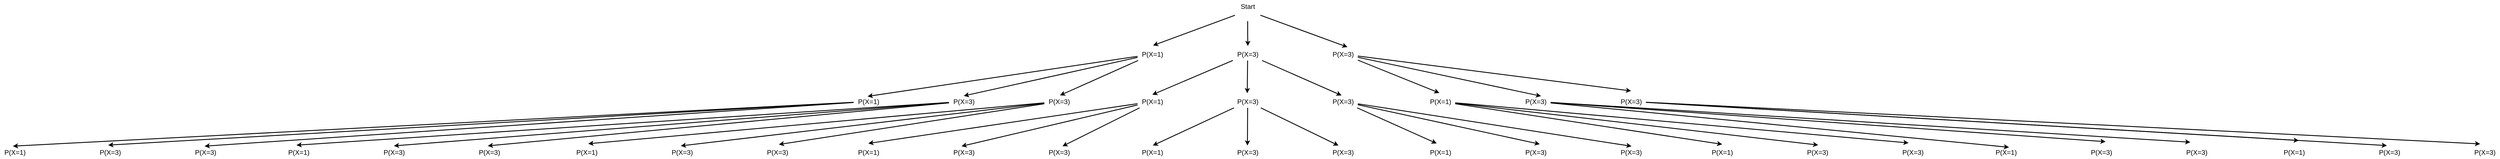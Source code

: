 <mxfile version="24.6.4" type="device">
  <diagram name="Seite-1" id="1O5NaVs8vHWC_d2TGLpn">
    <mxGraphModel dx="6655" dy="1845" grid="1" gridSize="10" guides="1" tooltips="1" connect="1" arrows="1" fold="1" page="1" pageScale="1" pageWidth="1169" pageHeight="827" math="0" shadow="0">
      <root>
        <mxCell id="0" />
        <mxCell id="1" parent="0" />
        <mxCell id="fI5FSbqcZS7DiGbng6kX-1" value="&lt;font style=&quot;font-size: 16px;&quot;&gt;Start&lt;/font&gt;&lt;div style=&quot;font-size: 16px;&quot;&gt;&lt;br style=&quot;font-size: 16px;&quot;&gt;&lt;/div&gt;" style="text;html=1;align=center;verticalAlign=middle;resizable=0;points=[];autosize=1;strokeColor=none;fillColor=none;fontSize=16;strokeWidth=2;" vertex="1" parent="1">
          <mxGeometry x="555" y="75" width="60" height="50" as="geometry" />
        </mxCell>
        <mxCell id="fI5FSbqcZS7DiGbng6kX-3" value="P(X=1)" style="text;html=1;align=center;verticalAlign=middle;resizable=0;points=[];autosize=1;strokeColor=none;fillColor=none;fontSize=16;strokeWidth=2;" vertex="1" parent="1">
          <mxGeometry x="325" y="188" width="70" height="30" as="geometry" />
        </mxCell>
        <mxCell id="fI5FSbqcZS7DiGbng6kX-4" value="P(X=3)" style="text;html=1;align=center;verticalAlign=middle;resizable=0;points=[];autosize=1;strokeColor=none;fillColor=none;fontSize=16;strokeWidth=2;" vertex="1" parent="1">
          <mxGeometry x="550" y="188" width="70" height="30" as="geometry" />
        </mxCell>
        <mxCell id="fI5FSbqcZS7DiGbng6kX-56" style="rounded=0;orthogonalLoop=1;jettySize=auto;html=1;strokeWidth=2;" edge="1" parent="1" source="fI5FSbqcZS7DiGbng6kX-5">
          <mxGeometry relative="1" as="geometry">
            <mxPoint x="1490" y="290" as="targetPoint" />
          </mxGeometry>
        </mxCell>
        <mxCell id="fI5FSbqcZS7DiGbng6kX-5" value="P(X=3)" style="text;html=1;align=center;verticalAlign=middle;resizable=0;points=[];autosize=1;strokeColor=none;fillColor=none;fontSize=16;strokeWidth=2;" vertex="1" parent="1">
          <mxGeometry x="775" y="188" width="70" height="30" as="geometry" />
        </mxCell>
        <mxCell id="fI5FSbqcZS7DiGbng6kX-7" value="P(X=1)" style="text;html=1;align=center;verticalAlign=middle;resizable=0;points=[];autosize=1;strokeColor=none;fillColor=none;fontSize=16;strokeWidth=2;" vertex="1" parent="1">
          <mxGeometry x="325" y="300" width="70" height="30" as="geometry" />
        </mxCell>
        <mxCell id="fI5FSbqcZS7DiGbng6kX-8" value="P(X=3)" style="text;html=1;align=center;verticalAlign=middle;resizable=0;points=[];autosize=1;strokeColor=none;fillColor=none;fontSize=16;strokeWidth=2;" vertex="1" parent="1">
          <mxGeometry x="550" y="300" width="70" height="30" as="geometry" />
        </mxCell>
        <mxCell id="fI5FSbqcZS7DiGbng6kX-9" value="P(X=3)" style="text;html=1;align=center;verticalAlign=middle;resizable=0;points=[];autosize=1;strokeColor=none;fillColor=none;fontSize=16;strokeWidth=2;" vertex="1" parent="1">
          <mxGeometry x="775" y="300" width="70" height="30" as="geometry" />
        </mxCell>
        <mxCell id="fI5FSbqcZS7DiGbng6kX-10" value="P(X=1)" style="text;html=1;align=center;verticalAlign=middle;resizable=0;points=[];autosize=1;strokeColor=none;fillColor=none;fontSize=16;strokeWidth=2;" vertex="1" parent="1">
          <mxGeometry x="1005" y="300" width="70" height="30" as="geometry" />
        </mxCell>
        <mxCell id="fI5FSbqcZS7DiGbng6kX-11" value="P(X=3)" style="text;html=1;align=center;verticalAlign=middle;resizable=0;points=[];autosize=1;strokeColor=none;fillColor=none;fontSize=16;strokeWidth=2;" vertex="1" parent="1">
          <mxGeometry x="1230" y="300" width="70" height="30" as="geometry" />
        </mxCell>
        <mxCell id="fI5FSbqcZS7DiGbng6kX-12" value="P(X=3)" style="text;html=1;align=center;verticalAlign=middle;resizable=0;points=[];autosize=1;strokeColor=none;fillColor=none;fontSize=16;strokeWidth=2;" vertex="1" parent="1">
          <mxGeometry x="1455" y="300" width="70" height="30" as="geometry" />
        </mxCell>
        <mxCell id="fI5FSbqcZS7DiGbng6kX-13" value="P(X=1)" style="text;html=1;align=center;verticalAlign=middle;resizable=0;points=[];autosize=1;strokeColor=none;fillColor=none;fontSize=16;strokeWidth=2;" vertex="1" parent="1">
          <mxGeometry x="-345" y="300" width="70" height="30" as="geometry" />
        </mxCell>
        <mxCell id="fI5FSbqcZS7DiGbng6kX-14" value="P(X=3)" style="text;html=1;align=center;verticalAlign=middle;resizable=0;points=[];autosize=1;strokeColor=none;fillColor=none;fontSize=16;strokeWidth=2;" vertex="1" parent="1">
          <mxGeometry x="-120" y="300" width="70" height="30" as="geometry" />
        </mxCell>
        <mxCell id="fI5FSbqcZS7DiGbng6kX-15" value="P(X=3)" style="text;html=1;align=center;verticalAlign=middle;resizable=0;points=[];autosize=1;strokeColor=none;fillColor=none;fontSize=16;strokeWidth=2;" vertex="1" parent="1">
          <mxGeometry x="105" y="300" width="70" height="30" as="geometry" />
        </mxCell>
        <mxCell id="fI5FSbqcZS7DiGbng6kX-25" value="P(X=1)" style="text;html=1;align=center;verticalAlign=middle;resizable=0;points=[];autosize=1;strokeColor=none;fillColor=none;fontSize=16;strokeWidth=2;" vertex="1" parent="1">
          <mxGeometry x="325" y="420" width="70" height="30" as="geometry" />
        </mxCell>
        <mxCell id="fI5FSbqcZS7DiGbng6kX-26" value="P(X=3)" style="text;html=1;align=center;verticalAlign=middle;resizable=0;points=[];autosize=1;strokeColor=none;fillColor=none;fontSize=16;strokeWidth=2;" vertex="1" parent="1">
          <mxGeometry x="550" y="420" width="70" height="30" as="geometry" />
        </mxCell>
        <mxCell id="fI5FSbqcZS7DiGbng6kX-27" value="P(X=3)" style="text;html=1;align=center;verticalAlign=middle;resizable=0;points=[];autosize=1;strokeColor=none;fillColor=none;fontSize=16;strokeWidth=2;" vertex="1" parent="1">
          <mxGeometry x="775" y="420" width="70" height="30" as="geometry" />
        </mxCell>
        <mxCell id="fI5FSbqcZS7DiGbng6kX-28" value="P(X=1)" style="text;html=1;align=center;verticalAlign=middle;resizable=0;points=[];autosize=1;strokeColor=none;fillColor=none;fontSize=16;strokeWidth=2;" vertex="1" parent="1">
          <mxGeometry x="1005" y="420" width="70" height="30" as="geometry" />
        </mxCell>
        <mxCell id="fI5FSbqcZS7DiGbng6kX-29" value="P(X=3)" style="text;html=1;align=center;verticalAlign=middle;resizable=0;points=[];autosize=1;strokeColor=none;fillColor=none;fontSize=16;strokeWidth=2;" vertex="1" parent="1">
          <mxGeometry x="1230" y="420" width="70" height="30" as="geometry" />
        </mxCell>
        <mxCell id="fI5FSbqcZS7DiGbng6kX-30" value="P(X=3)" style="text;html=1;align=center;verticalAlign=middle;resizable=0;points=[];autosize=1;strokeColor=none;fillColor=none;fontSize=16;strokeWidth=2;" vertex="1" parent="1">
          <mxGeometry x="1455" y="420" width="70" height="30" as="geometry" />
        </mxCell>
        <mxCell id="fI5FSbqcZS7DiGbng6kX-31" value="P(X=1)" style="text;html=1;align=center;verticalAlign=middle;resizable=0;points=[];autosize=1;strokeColor=none;fillColor=none;fontSize=16;strokeWidth=2;" vertex="1" parent="1">
          <mxGeometry x="-345" y="420" width="70" height="30" as="geometry" />
        </mxCell>
        <mxCell id="fI5FSbqcZS7DiGbng6kX-32" value="P(X=3)" style="text;html=1;align=center;verticalAlign=middle;resizable=0;points=[];autosize=1;strokeColor=none;fillColor=none;fontSize=16;strokeWidth=2;" vertex="1" parent="1">
          <mxGeometry x="-120" y="420" width="70" height="30" as="geometry" />
        </mxCell>
        <mxCell id="fI5FSbqcZS7DiGbng6kX-33" value="P(X=3)" style="text;html=1;align=center;verticalAlign=middle;resizable=0;points=[];autosize=1;strokeColor=none;fillColor=none;fontSize=16;strokeWidth=2;" vertex="1" parent="1">
          <mxGeometry x="105" y="420" width="70" height="30" as="geometry" />
        </mxCell>
        <mxCell id="fI5FSbqcZS7DiGbng6kX-34" value="P(X=1)" style="text;html=1;align=center;verticalAlign=middle;resizable=0;points=[];autosize=1;strokeColor=none;fillColor=none;fontSize=16;strokeWidth=2;" vertex="1" parent="1">
          <mxGeometry x="2340" y="420" width="70" height="30" as="geometry" />
        </mxCell>
        <mxCell id="fI5FSbqcZS7DiGbng6kX-35" value="P(X=3)" style="text;html=1;align=center;verticalAlign=middle;resizable=0;points=[];autosize=1;strokeColor=none;fillColor=none;fontSize=16;strokeWidth=2;" vertex="1" parent="1">
          <mxGeometry x="2565" y="420" width="70" height="30" as="geometry" />
        </mxCell>
        <mxCell id="fI5FSbqcZS7DiGbng6kX-36" value="P(X=3)" style="text;html=1;align=center;verticalAlign=middle;resizable=0;points=[];autosize=1;strokeColor=none;fillColor=none;fontSize=16;strokeWidth=2;" vertex="1" parent="1">
          <mxGeometry x="2790" y="420" width="70" height="30" as="geometry" />
        </mxCell>
        <mxCell id="fI5FSbqcZS7DiGbng6kX-37" value="P(X=1)" style="text;html=1;align=center;verticalAlign=middle;resizable=0;points=[];autosize=1;strokeColor=none;fillColor=none;fontSize=16;strokeWidth=2;" vertex="1" parent="1">
          <mxGeometry x="3020" y="420" width="70" height="30" as="geometry" />
        </mxCell>
        <mxCell id="fI5FSbqcZS7DiGbng6kX-38" value="P(X=3)" style="text;html=1;align=center;verticalAlign=middle;resizable=0;points=[];autosize=1;strokeColor=none;fillColor=none;fontSize=16;strokeWidth=2;" vertex="1" parent="1">
          <mxGeometry x="3245" y="420" width="70" height="30" as="geometry" />
        </mxCell>
        <mxCell id="fI5FSbqcZS7DiGbng6kX-39" value="P(X=3)" style="text;html=1;align=center;verticalAlign=middle;resizable=0;points=[];autosize=1;strokeColor=none;fillColor=none;fontSize=16;strokeWidth=2;" vertex="1" parent="1">
          <mxGeometry x="3470" y="420" width="70" height="30" as="geometry" />
        </mxCell>
        <mxCell id="fI5FSbqcZS7DiGbng6kX-40" value="P(X=1)" style="text;html=1;align=center;verticalAlign=middle;resizable=0;points=[];autosize=1;strokeColor=none;fillColor=none;fontSize=16;strokeWidth=2;" vertex="1" parent="1">
          <mxGeometry x="1670" y="420" width="70" height="30" as="geometry" />
        </mxCell>
        <mxCell id="fI5FSbqcZS7DiGbng6kX-41" value="P(X=3)" style="text;html=1;align=center;verticalAlign=middle;resizable=0;points=[];autosize=1;strokeColor=none;fillColor=none;fontSize=16;strokeWidth=2;" vertex="1" parent="1">
          <mxGeometry x="1895" y="420" width="70" height="30" as="geometry" />
        </mxCell>
        <mxCell id="fI5FSbqcZS7DiGbng6kX-42" value="P(X=3)" style="text;html=1;align=center;verticalAlign=middle;resizable=0;points=[];autosize=1;strokeColor=none;fillColor=none;fontSize=16;strokeWidth=2;" vertex="1" parent="1">
          <mxGeometry x="2120" y="420" width="70" height="30" as="geometry" />
        </mxCell>
        <mxCell id="fI5FSbqcZS7DiGbng6kX-43" value="P(X=1)" style="text;html=1;align=center;verticalAlign=middle;resizable=0;points=[];autosize=1;strokeColor=none;fillColor=none;fontSize=16;strokeWidth=2;" vertex="1" parent="1">
          <mxGeometry x="-1690" y="420" width="70" height="30" as="geometry" />
        </mxCell>
        <mxCell id="fI5FSbqcZS7DiGbng6kX-44" value="P(X=3)" style="text;html=1;align=center;verticalAlign=middle;resizable=0;points=[];autosize=1;strokeColor=none;fillColor=none;fontSize=16;strokeWidth=2;" vertex="1" parent="1">
          <mxGeometry x="-1465" y="420" width="70" height="30" as="geometry" />
        </mxCell>
        <mxCell id="fI5FSbqcZS7DiGbng6kX-45" value="P(X=3)" style="text;html=1;align=center;verticalAlign=middle;resizable=0;points=[];autosize=1;strokeColor=none;fillColor=none;fontSize=16;strokeWidth=2;" vertex="1" parent="1">
          <mxGeometry x="-1240" y="420" width="70" height="30" as="geometry" />
        </mxCell>
        <mxCell id="fI5FSbqcZS7DiGbng6kX-46" value="P(X=1)" style="text;html=1;align=center;verticalAlign=middle;resizable=0;points=[];autosize=1;strokeColor=none;fillColor=none;fontSize=16;strokeWidth=2;" vertex="1" parent="1">
          <mxGeometry x="-1010" y="420" width="70" height="30" as="geometry" />
        </mxCell>
        <mxCell id="fI5FSbqcZS7DiGbng6kX-47" value="P(X=3)" style="text;html=1;align=center;verticalAlign=middle;resizable=0;points=[];autosize=1;strokeColor=none;fillColor=none;fontSize=16;strokeWidth=2;" vertex="1" parent="1">
          <mxGeometry x="-785" y="420" width="70" height="30" as="geometry" />
        </mxCell>
        <mxCell id="fI5FSbqcZS7DiGbng6kX-48" value="P(X=3)" style="text;html=1;align=center;verticalAlign=middle;resizable=0;points=[];autosize=1;strokeColor=none;fillColor=none;fontSize=16;strokeWidth=2;" vertex="1" parent="1">
          <mxGeometry x="-560" y="420" width="70" height="30" as="geometry" />
        </mxCell>
        <mxCell id="fI5FSbqcZS7DiGbng6kX-49" value="P(X=1)" style="text;html=1;align=center;verticalAlign=middle;resizable=0;points=[];autosize=1;strokeColor=none;fillColor=none;fontSize=16;strokeWidth=2;" vertex="1" parent="1">
          <mxGeometry x="-2360" y="420" width="70" height="30" as="geometry" />
        </mxCell>
        <mxCell id="fI5FSbqcZS7DiGbng6kX-50" value="P(X=3)" style="text;html=1;align=center;verticalAlign=middle;resizable=0;points=[];autosize=1;strokeColor=none;fillColor=none;fontSize=16;strokeWidth=2;" vertex="1" parent="1">
          <mxGeometry x="-2135" y="420" width="70" height="30" as="geometry" />
        </mxCell>
        <mxCell id="fI5FSbqcZS7DiGbng6kX-51" value="P(X=3)" style="text;html=1;align=center;verticalAlign=middle;resizable=0;points=[];autosize=1;strokeColor=none;fillColor=none;fontSize=16;strokeWidth=2;" vertex="1" parent="1">
          <mxGeometry x="-1910" y="420" width="70" height="30" as="geometry" />
        </mxCell>
        <mxCell id="fI5FSbqcZS7DiGbng6kX-53" style="edgeStyle=orthogonalEdgeStyle;rounded=0;orthogonalLoop=1;jettySize=auto;html=1;entryX=0.506;entryY=-0.14;entryDx=0;entryDy=0;entryPerimeter=0;strokeWidth=2;" edge="1" parent="1" source="fI5FSbqcZS7DiGbng6kX-1" target="fI5FSbqcZS7DiGbng6kX-4">
          <mxGeometry relative="1" as="geometry" />
        </mxCell>
        <mxCell id="fI5FSbqcZS7DiGbng6kX-54" style="rounded=0;orthogonalLoop=1;jettySize=auto;html=1;entryX=0.524;entryY=-0.182;entryDx=0;entryDy=0;entryPerimeter=0;strokeWidth=2;" edge="1" parent="1" source="fI5FSbqcZS7DiGbng6kX-1" target="fI5FSbqcZS7DiGbng6kX-3">
          <mxGeometry relative="1" as="geometry" />
        </mxCell>
        <mxCell id="fI5FSbqcZS7DiGbng6kX-55" style="rounded=0;orthogonalLoop=1;jettySize=auto;html=1;entryX=0.649;entryY=-0.057;entryDx=0;entryDy=0;entryPerimeter=0;strokeWidth=2;" edge="1" parent="1" source="fI5FSbqcZS7DiGbng6kX-1" target="fI5FSbqcZS7DiGbng6kX-5">
          <mxGeometry relative="1" as="geometry" />
        </mxCell>
        <mxCell id="fI5FSbqcZS7DiGbng6kX-57" style="rounded=0;orthogonalLoop=1;jettySize=auto;html=1;entryX=0.677;entryY=0.076;entryDx=0;entryDy=0;entryPerimeter=0;strokeWidth=2;" edge="1" parent="1" source="fI5FSbqcZS7DiGbng6kX-5" target="fI5FSbqcZS7DiGbng6kX-11">
          <mxGeometry relative="1" as="geometry" />
        </mxCell>
        <mxCell id="fI5FSbqcZS7DiGbng6kX-58" style="rounded=0;orthogonalLoop=1;jettySize=auto;html=1;entryX=0.463;entryY=-0.174;entryDx=0;entryDy=0;entryPerimeter=0;strokeWidth=2;" edge="1" parent="1" source="fI5FSbqcZS7DiGbng6kX-5" target="fI5FSbqcZS7DiGbng6kX-10">
          <mxGeometry relative="1" as="geometry" />
        </mxCell>
        <mxCell id="fI5FSbqcZS7DiGbng6kX-60" style="rounded=0;orthogonalLoop=1;jettySize=auto;html=1;entryX=0.486;entryY=-0.152;entryDx=0;entryDy=0;entryPerimeter=0;strokeWidth=2;" edge="1" parent="1" source="fI5FSbqcZS7DiGbng6kX-4" target="fI5FSbqcZS7DiGbng6kX-8">
          <mxGeometry relative="1" as="geometry" />
        </mxCell>
        <mxCell id="fI5FSbqcZS7DiGbng6kX-62" style="rounded=0;orthogonalLoop=1;jettySize=auto;html=1;entryX=0.499;entryY=-0.034;entryDx=0;entryDy=0;entryPerimeter=0;strokeWidth=2;" edge="1" parent="1" source="fI5FSbqcZS7DiGbng6kX-4" target="fI5FSbqcZS7DiGbng6kX-7">
          <mxGeometry relative="1" as="geometry" />
        </mxCell>
        <mxCell id="fI5FSbqcZS7DiGbng6kX-63" style="rounded=0;orthogonalLoop=1;jettySize=auto;html=1;entryX=0.451;entryY=0.021;entryDx=0;entryDy=0;entryPerimeter=0;strokeWidth=2;" edge="1" parent="1" source="fI5FSbqcZS7DiGbng6kX-4" target="fI5FSbqcZS7DiGbng6kX-9">
          <mxGeometry relative="1" as="geometry" />
        </mxCell>
        <mxCell id="fI5FSbqcZS7DiGbng6kX-64" style="rounded=0;orthogonalLoop=1;jettySize=auto;html=1;entryX=0.529;entryY=0.017;entryDx=0;entryDy=0;entryPerimeter=0;strokeWidth=2;" edge="1" parent="1" source="fI5FSbqcZS7DiGbng6kX-3" target="fI5FSbqcZS7DiGbng6kX-15">
          <mxGeometry relative="1" as="geometry" />
        </mxCell>
        <mxCell id="fI5FSbqcZS7DiGbng6kX-65" style="rounded=0;orthogonalLoop=1;jettySize=auto;html=1;entryX=0.499;entryY=0.056;entryDx=0;entryDy=0;entryPerimeter=0;strokeWidth=2;" edge="1" parent="1" source="fI5FSbqcZS7DiGbng6kX-3" target="fI5FSbqcZS7DiGbng6kX-14">
          <mxGeometry relative="1" as="geometry" />
        </mxCell>
        <mxCell id="fI5FSbqcZS7DiGbng6kX-68" style="rounded=0;orthogonalLoop=1;jettySize=auto;html=1;entryX=0.47;entryY=0.095;entryDx=0;entryDy=0;entryPerimeter=0;strokeWidth=2;" edge="1" parent="1" source="fI5FSbqcZS7DiGbng6kX-3" target="fI5FSbqcZS7DiGbng6kX-13">
          <mxGeometry relative="1" as="geometry" />
        </mxCell>
        <mxCell id="fI5FSbqcZS7DiGbng6kX-69" style="rounded=0;orthogonalLoop=1;jettySize=auto;html=1;entryX=0.344;entryY=-0.158;entryDx=0;entryDy=0;entryPerimeter=0;strokeWidth=2;" edge="1" parent="1" source="fI5FSbqcZS7DiGbng6kX-12" target="fI5FSbqcZS7DiGbng6kX-39">
          <mxGeometry relative="1" as="geometry" />
        </mxCell>
        <mxCell id="fI5FSbqcZS7DiGbng6kX-70" style="rounded=0;orthogonalLoop=1;jettySize=auto;html=1;entryX=0.415;entryY=-0.025;entryDx=0;entryDy=0;entryPerimeter=0;strokeWidth=2;" edge="1" parent="1" source="fI5FSbqcZS7DiGbng6kX-12" target="fI5FSbqcZS7DiGbng6kX-38">
          <mxGeometry relative="1" as="geometry" />
        </mxCell>
        <mxCell id="fI5FSbqcZS7DiGbng6kX-71" style="rounded=0;orthogonalLoop=1;jettySize=auto;html=1;entryX=0.658;entryY=-0.425;entryDx=0;entryDy=0;entryPerimeter=0;strokeWidth=2;" edge="1" parent="1" source="fI5FSbqcZS7DiGbng6kX-12" target="fI5FSbqcZS7DiGbng6kX-37">
          <mxGeometry relative="1" as="geometry" />
        </mxCell>
        <mxCell id="fI5FSbqcZS7DiGbng6kX-72" style="rounded=0;orthogonalLoop=1;jettySize=auto;html=1;entryX=0.287;entryY=-0.292;entryDx=0;entryDy=0;entryPerimeter=0;strokeWidth=2;" edge="1" parent="1" source="fI5FSbqcZS7DiGbng6kX-11" target="fI5FSbqcZS7DiGbng6kX-36">
          <mxGeometry relative="1" as="geometry" />
        </mxCell>
        <mxCell id="fI5FSbqcZS7DiGbng6kX-73" style="rounded=0;orthogonalLoop=1;jettySize=auto;html=1;entryX=0.643;entryY=-0.333;entryDx=0;entryDy=0;entryPerimeter=0;strokeWidth=2;" edge="1" parent="1" source="fI5FSbqcZS7DiGbng6kX-11" target="fI5FSbqcZS7DiGbng6kX-35">
          <mxGeometry relative="1" as="geometry" />
        </mxCell>
        <mxCell id="fI5FSbqcZS7DiGbng6kX-74" style="rounded=0;orthogonalLoop=1;jettySize=auto;html=1;entryX=0.601;entryY=0.108;entryDx=0;entryDy=0;entryPerimeter=0;strokeWidth=2;" edge="1" parent="1" source="fI5FSbqcZS7DiGbng6kX-11" target="fI5FSbqcZS7DiGbng6kX-34">
          <mxGeometry relative="1" as="geometry" />
        </mxCell>
        <mxCell id="fI5FSbqcZS7DiGbng6kX-75" style="rounded=0;orthogonalLoop=1;jettySize=auto;html=1;entryX=0.357;entryY=-0.235;entryDx=0;entryDy=0;entryPerimeter=0;strokeWidth=2;" edge="1" parent="1" source="fI5FSbqcZS7DiGbng6kX-10" target="fI5FSbqcZS7DiGbng6kX-42">
          <mxGeometry relative="1" as="geometry" />
        </mxCell>
        <mxCell id="fI5FSbqcZS7DiGbng6kX-76" style="rounded=0;orthogonalLoop=1;jettySize=auto;html=1;entryX=0.523;entryY=-0.068;entryDx=0;entryDy=0;entryPerimeter=0;strokeWidth=2;" edge="1" parent="1" source="fI5FSbqcZS7DiGbng6kX-10" target="fI5FSbqcZS7DiGbng6kX-41">
          <mxGeometry relative="1" as="geometry" />
        </mxCell>
        <mxCell id="fI5FSbqcZS7DiGbng6kX-77" style="rounded=0;orthogonalLoop=1;jettySize=auto;html=1;entryX=0.5;entryY=-0.124;entryDx=0;entryDy=0;entryPerimeter=0;strokeWidth=2;" edge="1" parent="1" source="fI5FSbqcZS7DiGbng6kX-10" target="fI5FSbqcZS7DiGbng6kX-40">
          <mxGeometry relative="1" as="geometry" />
        </mxCell>
        <mxCell id="fI5FSbqcZS7DiGbng6kX-78" style="rounded=0;orthogonalLoop=1;jettySize=auto;html=1;entryX=0.515;entryY=0.027;entryDx=0;entryDy=0;entryPerimeter=0;strokeWidth=2;" edge="1" parent="1" source="fI5FSbqcZS7DiGbng6kX-9" target="fI5FSbqcZS7DiGbng6kX-30">
          <mxGeometry relative="1" as="geometry" />
        </mxCell>
        <mxCell id="fI5FSbqcZS7DiGbng6kX-79" style="rounded=0;orthogonalLoop=1;jettySize=auto;html=1;entryX=0.635;entryY=-0.139;entryDx=0;entryDy=0;entryPerimeter=0;strokeWidth=2;" edge="1" parent="1" source="fI5FSbqcZS7DiGbng6kX-9" target="fI5FSbqcZS7DiGbng6kX-29">
          <mxGeometry relative="1" as="geometry" />
        </mxCell>
        <mxCell id="fI5FSbqcZS7DiGbng6kX-80" style="rounded=0;orthogonalLoop=1;jettySize=auto;html=1;entryX=0.373;entryY=-0.195;entryDx=0;entryDy=0;entryPerimeter=0;strokeWidth=2;" edge="1" parent="1" source="fI5FSbqcZS7DiGbng6kX-9" target="fI5FSbqcZS7DiGbng6kX-28">
          <mxGeometry relative="1" as="geometry" />
        </mxCell>
        <mxCell id="fI5FSbqcZS7DiGbng6kX-81" style="rounded=0;orthogonalLoop=1;jettySize=auto;html=1;entryX=0.349;entryY=-0.028;entryDx=0;entryDy=0;entryPerimeter=0;strokeWidth=2;" edge="1" parent="1" source="fI5FSbqcZS7DiGbng6kX-8" target="fI5FSbqcZS7DiGbng6kX-27">
          <mxGeometry relative="1" as="geometry" />
        </mxCell>
        <mxCell id="fI5FSbqcZS7DiGbng6kX-84" style="rounded=0;orthogonalLoop=1;jettySize=auto;html=1;entryX=0.492;entryY=-0.028;entryDx=0;entryDy=0;entryPerimeter=0;strokeWidth=2;" edge="1" parent="1" source="fI5FSbqcZS7DiGbng6kX-8" target="fI5FSbqcZS7DiGbng6kX-26">
          <mxGeometry relative="1" as="geometry" />
        </mxCell>
        <mxCell id="fI5FSbqcZS7DiGbng6kX-86" style="rounded=0;orthogonalLoop=1;jettySize=auto;html=1;entryX=0.515;entryY=-0.028;entryDx=0;entryDy=0;entryPerimeter=0;strokeWidth=2;" edge="1" parent="1" source="fI5FSbqcZS7DiGbng6kX-8" target="fI5FSbqcZS7DiGbng6kX-25">
          <mxGeometry relative="1" as="geometry" />
        </mxCell>
        <mxCell id="fI5FSbqcZS7DiGbng6kX-87" style="rounded=0;orthogonalLoop=1;jettySize=auto;html=1;entryX=0.613;entryY=0.027;entryDx=0;entryDy=0;entryPerimeter=0;strokeWidth=2;" edge="1" parent="1" source="fI5FSbqcZS7DiGbng6kX-7" target="fI5FSbqcZS7DiGbng6kX-33">
          <mxGeometry relative="1" as="geometry" />
        </mxCell>
        <mxCell id="fI5FSbqcZS7DiGbng6kX-88" style="rounded=0;orthogonalLoop=1;jettySize=auto;html=1;entryX=0.422;entryY=0.027;entryDx=0;entryDy=0;entryPerimeter=0;strokeWidth=2;" edge="1" parent="1" source="fI5FSbqcZS7DiGbng6kX-7" target="fI5FSbqcZS7DiGbng6kX-32">
          <mxGeometry relative="1" as="geometry" />
        </mxCell>
        <mxCell id="fI5FSbqcZS7DiGbng6kX-89" style="rounded=0;orthogonalLoop=1;jettySize=auto;html=1;entryX=0.494;entryY=-0.195;entryDx=0;entryDy=0;entryPerimeter=0;strokeWidth=2;" edge="1" parent="1" source="fI5FSbqcZS7DiGbng6kX-7" target="fI5FSbqcZS7DiGbng6kX-31">
          <mxGeometry relative="1" as="geometry" />
        </mxCell>
        <mxCell id="fI5FSbqcZS7DiGbng6kX-90" style="rounded=0;orthogonalLoop=1;jettySize=auto;html=1;entryX=0.55;entryY=-0.114;entryDx=0;entryDy=0;entryPerimeter=0;strokeWidth=2;" edge="1" parent="1" source="fI5FSbqcZS7DiGbng6kX-15" target="fI5FSbqcZS7DiGbng6kX-48">
          <mxGeometry relative="1" as="geometry" />
        </mxCell>
        <mxCell id="fI5FSbqcZS7DiGbng6kX-91" style="rounded=0;orthogonalLoop=1;jettySize=auto;html=1;entryX=0.455;entryY=-0.003;entryDx=0;entryDy=0;entryPerimeter=0;strokeWidth=2;" edge="1" parent="1" source="fI5FSbqcZS7DiGbng6kX-15" target="fI5FSbqcZS7DiGbng6kX-47">
          <mxGeometry relative="1" as="geometry" />
        </mxCell>
        <mxCell id="fI5FSbqcZS7DiGbng6kX-92" style="rounded=0;orthogonalLoop=1;jettySize=auto;html=1;entryX=0.55;entryY=-0.17;entryDx=0;entryDy=0;entryPerimeter=0;strokeWidth=2;" edge="1" parent="1" source="fI5FSbqcZS7DiGbng6kX-15" target="fI5FSbqcZS7DiGbng6kX-46">
          <mxGeometry relative="1" as="geometry" />
        </mxCell>
        <mxCell id="fI5FSbqcZS7DiGbng6kX-93" style="rounded=0;orthogonalLoop=1;jettySize=auto;html=1;entryX=0.449;entryY=-0.003;entryDx=0;entryDy=0;entryPerimeter=0;strokeWidth=2;" edge="1" parent="1" source="fI5FSbqcZS7DiGbng6kX-14" target="fI5FSbqcZS7DiGbng6kX-45">
          <mxGeometry relative="1" as="geometry" />
        </mxCell>
        <mxCell id="fI5FSbqcZS7DiGbng6kX-94" style="rounded=0;orthogonalLoop=1;jettySize=auto;html=1;entryX=0.497;entryY=-0.003;entryDx=0;entryDy=0;entryPerimeter=0;strokeWidth=2;" edge="1" parent="1" source="fI5FSbqcZS7DiGbng6kX-14" target="fI5FSbqcZS7DiGbng6kX-44">
          <mxGeometry relative="1" as="geometry" />
        </mxCell>
        <mxCell id="fI5FSbqcZS7DiGbng6kX-95" style="rounded=0;orthogonalLoop=1;jettySize=auto;html=1;entryX=0.426;entryY=-0.059;entryDx=0;entryDy=0;entryPerimeter=0;strokeWidth=2;" edge="1" parent="1" source="fI5FSbqcZS7DiGbng6kX-14" target="fI5FSbqcZS7DiGbng6kX-43">
          <mxGeometry relative="1" as="geometry" />
        </mxCell>
        <mxCell id="fI5FSbqcZS7DiGbng6kX-96" style="rounded=0;orthogonalLoop=1;jettySize=auto;html=1;entryX=0.471;entryY=0.02;entryDx=0;entryDy=0;entryPerimeter=0;strokeWidth=2;" edge="1" parent="1" source="fI5FSbqcZS7DiGbng6kX-13" target="fI5FSbqcZS7DiGbng6kX-51">
          <mxGeometry relative="1" as="geometry" />
        </mxCell>
        <mxCell id="fI5FSbqcZS7DiGbng6kX-97" style="rounded=0;orthogonalLoop=1;jettySize=auto;html=1;entryX=0.435;entryY=-0.063;entryDx=0;entryDy=0;entryPerimeter=0;strokeWidth=2;" edge="1" parent="1" source="fI5FSbqcZS7DiGbng6kX-13" target="fI5FSbqcZS7DiGbng6kX-50">
          <mxGeometry relative="1" as="geometry" />
        </mxCell>
        <mxCell id="fI5FSbqcZS7DiGbng6kX-98" style="rounded=0;orthogonalLoop=1;jettySize=auto;html=1;entryX=0.435;entryY=0.02;entryDx=0;entryDy=0;entryPerimeter=0;strokeWidth=2;" edge="1" parent="1" source="fI5FSbqcZS7DiGbng6kX-13" target="fI5FSbqcZS7DiGbng6kX-49">
          <mxGeometry relative="1" as="geometry" />
        </mxCell>
      </root>
    </mxGraphModel>
  </diagram>
</mxfile>
